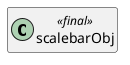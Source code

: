 @startuml
set namespaceSeparator \\
hide members
hide << alias >> circle

class scalebarObj << final >>
@enduml
